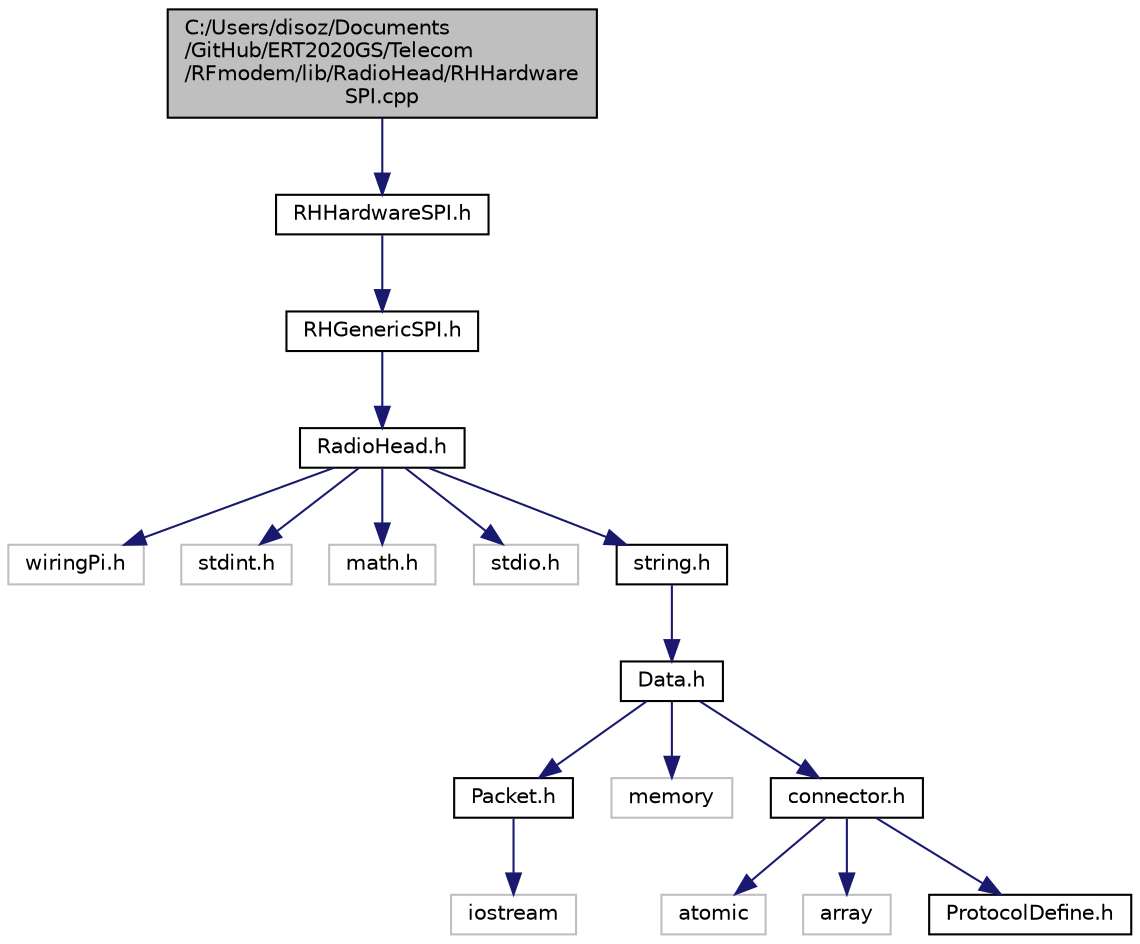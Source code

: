 digraph "C:/Users/disoz/Documents/GitHub/ERT2020GS/Telecom/RFmodem/lib/RadioHead/RHHardwareSPI.cpp"
{
 // LATEX_PDF_SIZE
  edge [fontname="Helvetica",fontsize="10",labelfontname="Helvetica",labelfontsize="10"];
  node [fontname="Helvetica",fontsize="10",shape=record];
  Node1 [label="C:/Users/disoz/Documents\l/GitHub/ERT2020GS/Telecom\l/RFmodem/lib/RadioHead/RHHardware\lSPI.cpp",height=0.2,width=0.4,color="black", fillcolor="grey75", style="filled", fontcolor="black",tooltip=" "];
  Node1 -> Node2 [color="midnightblue",fontsize="10",style="solid",fontname="Helvetica"];
  Node2 [label="RHHardwareSPI.h",height=0.2,width=0.4,color="black", fillcolor="white", style="filled",URL="$_r_h_hardware_s_p_i_8h.html",tooltip=" "];
  Node2 -> Node3 [color="midnightblue",fontsize="10",style="solid",fontname="Helvetica"];
  Node3 [label="RHGenericSPI.h",height=0.2,width=0.4,color="black", fillcolor="white", style="filled",URL="$_r_h_generic_s_p_i_8h.html",tooltip=" "];
  Node3 -> Node4 [color="midnightblue",fontsize="10",style="solid",fontname="Helvetica"];
  Node4 [label="RadioHead.h",height=0.2,width=0.4,color="black", fillcolor="white", style="filled",URL="$_radio_head_8h.html",tooltip=" "];
  Node4 -> Node5 [color="midnightblue",fontsize="10",style="solid",fontname="Helvetica"];
  Node5 [label="wiringPi.h",height=0.2,width=0.4,color="grey75", fillcolor="white", style="filled",tooltip=" "];
  Node4 -> Node6 [color="midnightblue",fontsize="10",style="solid",fontname="Helvetica"];
  Node6 [label="stdint.h",height=0.2,width=0.4,color="grey75", fillcolor="white", style="filled",tooltip=" "];
  Node4 -> Node7 [color="midnightblue",fontsize="10",style="solid",fontname="Helvetica"];
  Node7 [label="math.h",height=0.2,width=0.4,color="grey75", fillcolor="white", style="filled",tooltip=" "];
  Node4 -> Node8 [color="midnightblue",fontsize="10",style="solid",fontname="Helvetica"];
  Node8 [label="stdio.h",height=0.2,width=0.4,color="grey75", fillcolor="white", style="filled",tooltip=" "];
  Node4 -> Node9 [color="midnightblue",fontsize="10",style="solid",fontname="Helvetica"];
  Node9 [label="string.h",height=0.2,width=0.4,color="black", fillcolor="white", style="filled",URL="$_string_8h.html",tooltip="String module interface."];
  Node9 -> Node10 [color="midnightblue",fontsize="10",style="solid",fontname="Helvetica"];
  Node10 [label="Data.h",height=0.2,width=0.4,color="black", fillcolor="white", style="filled",URL="$_data_8h.html",tooltip="Data module interface."];
  Node10 -> Node11 [color="midnightblue",fontsize="10",style="solid",fontname="Helvetica"];
  Node11 [label="Packet.h",height=0.2,width=0.4,color="black", fillcolor="white", style="filled",URL="$_packet_8h.html",tooltip=" "];
  Node11 -> Node12 [color="midnightblue",fontsize="10",style="solid",fontname="Helvetica"];
  Node12 [label="iostream",height=0.2,width=0.4,color="grey75", fillcolor="white", style="filled",tooltip=" "];
  Node10 -> Node13 [color="midnightblue",fontsize="10",style="solid",fontname="Helvetica"];
  Node13 [label="memory",height=0.2,width=0.4,color="grey75", fillcolor="white", style="filled",tooltip=" "];
  Node10 -> Node14 [color="midnightblue",fontsize="10",style="solid",fontname="Helvetica"];
  Node14 [label="connector.h",height=0.2,width=0.4,color="black", fillcolor="white", style="filled",URL="$connector_8h.html",tooltip=" "];
  Node14 -> Node15 [color="midnightblue",fontsize="10",style="solid",fontname="Helvetica"];
  Node15 [label="atomic",height=0.2,width=0.4,color="grey75", fillcolor="white", style="filled",tooltip=" "];
  Node14 -> Node16 [color="midnightblue",fontsize="10",style="solid",fontname="Helvetica"];
  Node16 [label="array",height=0.2,width=0.4,color="grey75", fillcolor="white", style="filled",tooltip=" "];
  Node14 -> Node17 [color="midnightblue",fontsize="10",style="solid",fontname="Helvetica"];
  Node17 [label="ProtocolDefine.h",height=0.2,width=0.4,color="black", fillcolor="white", style="filled",URL="$_protocol_define_8h.html",tooltip="User Interface - RF Telecom interface protocol definition."];
}
